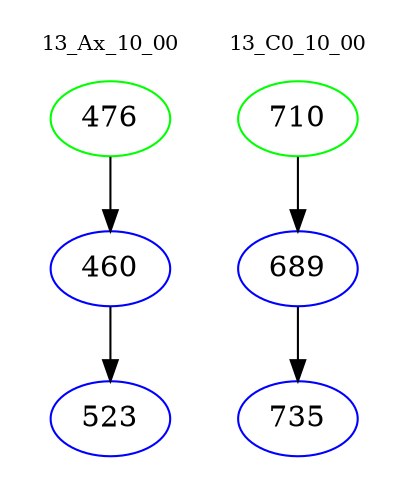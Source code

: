 digraph{
subgraph cluster_0 {
color = white
label = "13_Ax_10_00";
fontsize=10;
T0_476 [label="476", color="green"]
T0_476 -> T0_460 [color="black"]
T0_460 [label="460", color="blue"]
T0_460 -> T0_523 [color="black"]
T0_523 [label="523", color="blue"]
}
subgraph cluster_1 {
color = white
label = "13_C0_10_00";
fontsize=10;
T1_710 [label="710", color="green"]
T1_710 -> T1_689 [color="black"]
T1_689 [label="689", color="blue"]
T1_689 -> T1_735 [color="black"]
T1_735 [label="735", color="blue"]
}
}

